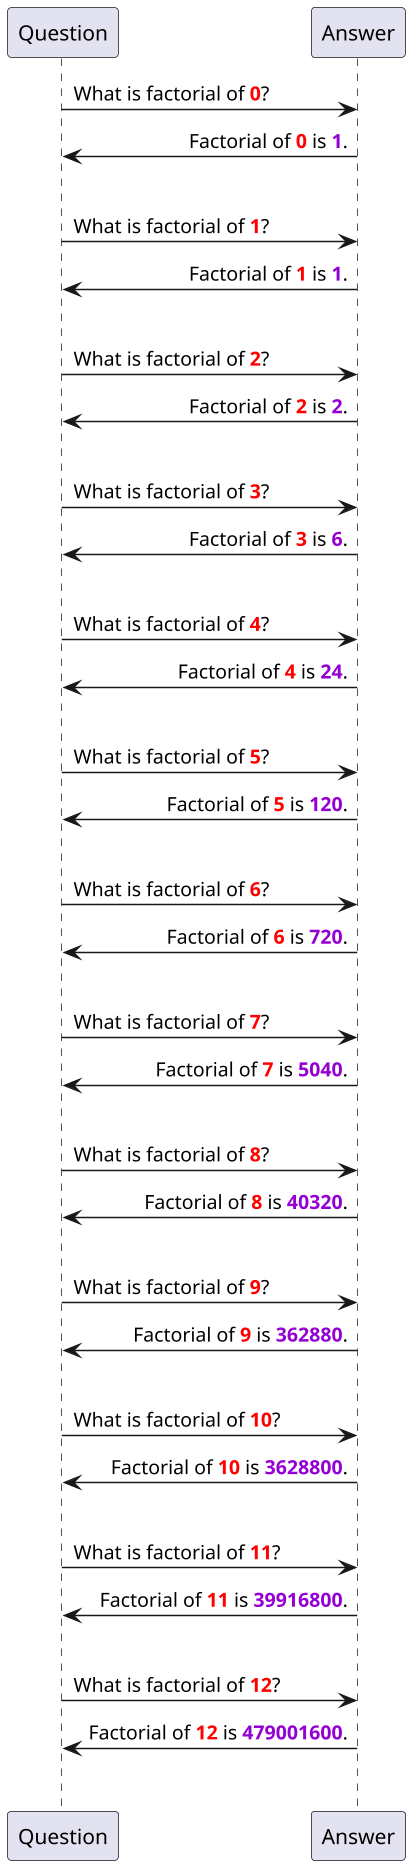 @startuml
/' computes the factorial of the given integer. '/
!function $factorial($n)
    /' Return value of this function is memoized because it uses recursion. 
    PlantUML preprocessor doesn't provide dictionary or array data structure, 
    hence a "hack" simulates a dictionary. For every input integer, a variable 
    is created with the stringized integer as its name, and the return value is 
    assigned to it. Thus, the variable's name serves as the "key". '/
    !if %variable_exists(%string($n))
        !return %get_variable_value(%string($n))
    !endif

    !if $n == 0
        !$value = 1
    !else
        !$value = $n * $factorial($n - 1)
    !endif

    %set_variable_value(%string($n), $value)
    !return $value
!endfunction

!procedure $factorial_question_answer_sequence(\
        $starting_number = 0,\
        $ending_number = 12,\
        $color_number_in_question = blue,\
        $color_number_in_answer = green)
    skinparam SequenceMessageAlignment direction
    !$number = $starting_number
    !while $number <= $ending_number
        Question -> Answer : What is factorial of <color:$color_number_in_question>**$number**</color>?
        Question <- Answer : Factorial of <color:$color_number_in_question>**$number**</color> is <color:$color_number_in_answer>**$factorial($number)**</color>.
        |||
        !$number = $number + 1
    !endwhile
!endprocedure

scale 1.5 /' zooms the generated diagram per specified scaling factor '/
$factorial_question_answer_sequence(\
    $color_number_in_answer = darkviolet, $color_number_in_question = red\
)
@enduml
